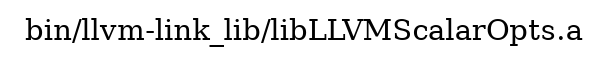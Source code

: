 digraph "bin/llvm-link_lib/libLLVMScalarOpts.a" {
	label="bin/llvm-link_lib/libLLVMScalarOpts.a";
	rankdir=LR;

}
